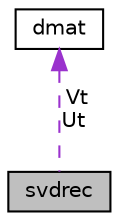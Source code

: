 digraph "svdrec"
{
  edge [fontname="Helvetica",fontsize="10",labelfontname="Helvetica",labelfontsize="10"];
  node [fontname="Helvetica",fontsize="10",shape=record];
  Node1 [label="svdrec",height=0.2,width=0.4,color="black", fillcolor="grey75", style="filled" fontcolor="black"];
  Node2 -> Node1 [dir="back",color="darkorchid3",fontsize="10",style="dashed",label=" Vt\nUt" ,fontname="Helvetica"];
  Node2 [label="dmat",height=0.2,width=0.4,color="black", fillcolor="white", style="filled",URL="$structdmat.html"];
}
